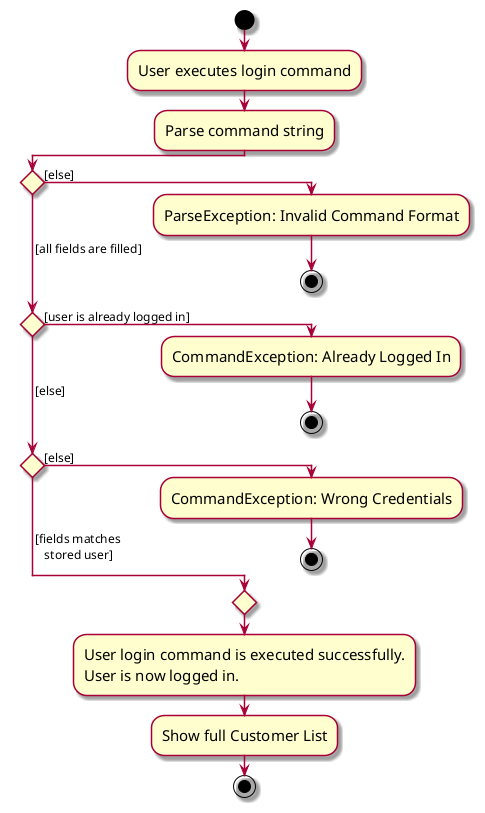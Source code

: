 @startuml
skin rose
skinparam ActivityFontSize 15
skinparam ArrowFontSize 12
!pragma useVerticalIf on
start
:User executes login command;
:Parse command string;

if () then ([else])
    :ParseException: Invalid Command Format;
    stop
( [all fields are filled]) elseif () then ([user is already logged in])
    :CommandException: Already Logged In;
    stop
( [else]) elseif () then ([else])
    :CommandException: Wrong Credentials;
    stop
else ( [fields matches
    stored user])

endif
:User login command is executed successfully.
User is now logged in.;
:Show full Customer List;

stop
@enduml
